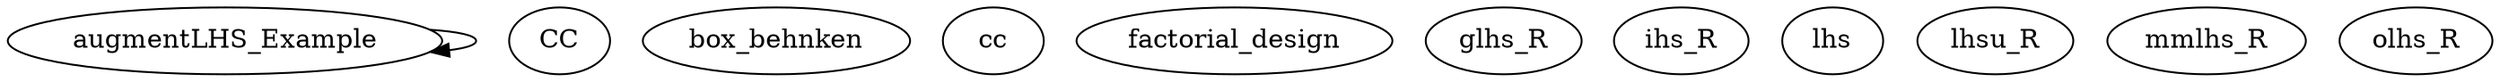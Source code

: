 /* Created by mdot for Matlab */
digraph m2html {
  augmentLHS_Example -> augmentLHS_Example;

  CC [URL="CC.html"];
  augmentLHS_Example [URL="augmentLHS_Example.html"];
  box_behnken [URL="box_behnken.html"];
  cc [URL="cc.html"];
  factorial_design [URL="factorial_design.html"];
  glhs_R [URL="glhs_R.html"];
  ihs_R [URL="ihs_R.html"];
  lhs [URL="lhs.html"];
  lhsu_R [URL="lhsu_R.html"];
  mmlhs_R [URL="mmlhs_R.html"];
  olhs_R [URL="olhs_R.html"];
}